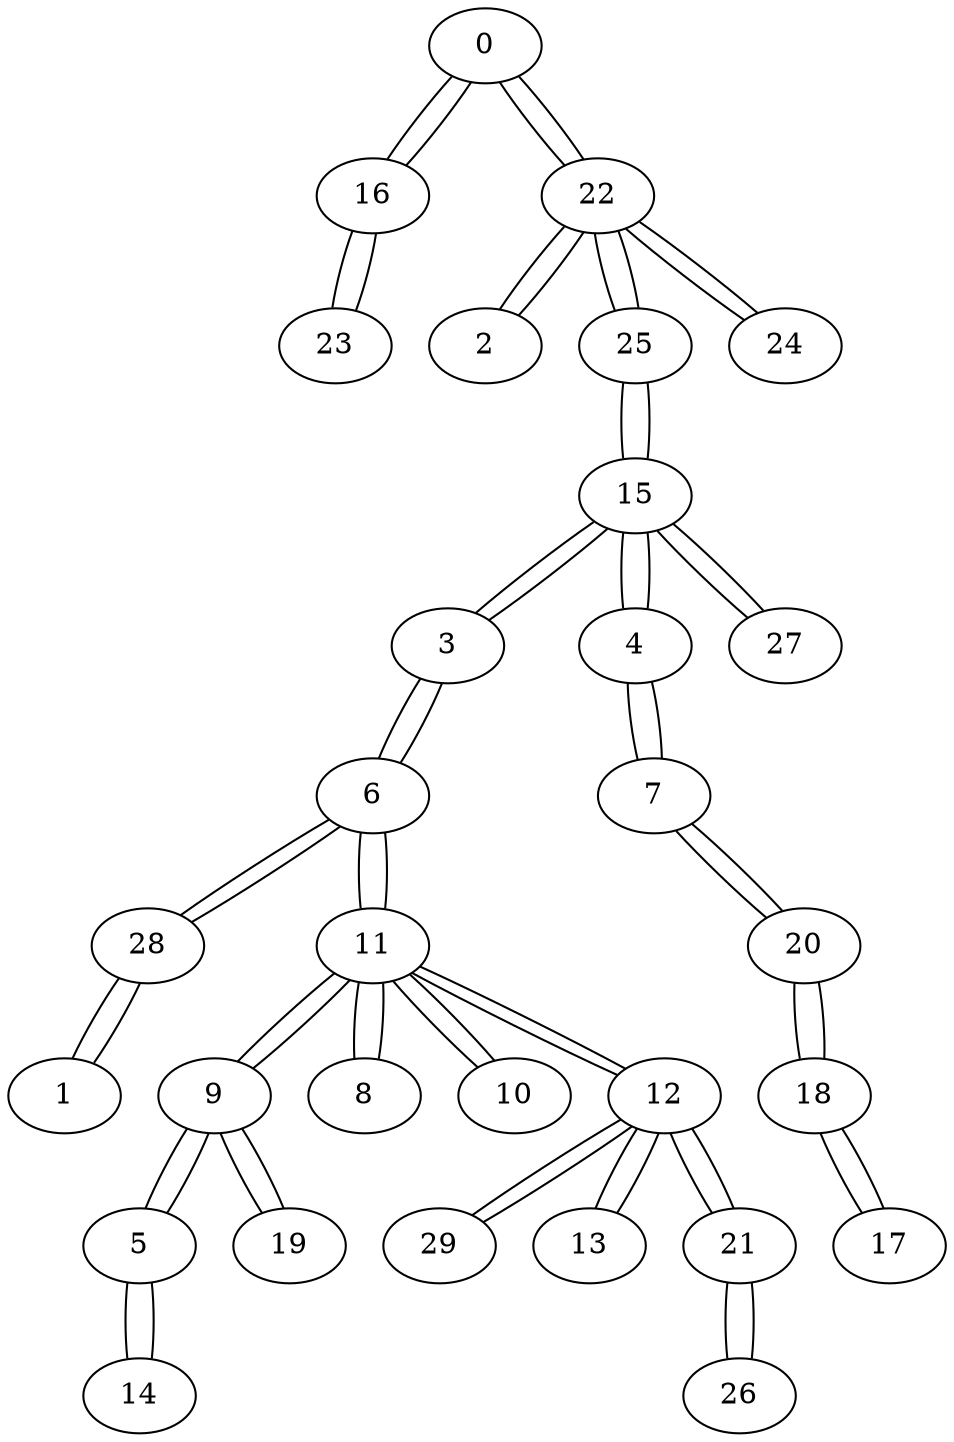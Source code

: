 graph {
0 -- 16 [ distancia=1 ]
0 -- 22 [ distancia=3 ]
1 -- 28 [ distancia=1 ]
2 -- 22 [ distancia=3 ]
3 -- 6 [ distancia=1 ]
3 -- 15 [ distancia=1 ]
4 -- 15 [ distancia=1 ]
4 -- 7 [ distancia=3 ]
5 -- 9 [ distancia=1 ]
5 -- 14 [ distancia=4 ]
6 -- 3 [ distancia=1 ]
6 -- 11 [ distancia=1 ]
6 -- 28 [ distancia=1 ]
7 -- 4 [ distancia=3 ]
7 -- 20 [ distancia=3 ]
8 -- 11 [ distancia=3 ]
9 -- 5 [ distancia=1 ]
9 -- 11 [ distancia=1 ]
9 -- 19 [ distancia=1 ]
10 -- 11 [ distancia=5 ]
11 -- 6 [ distancia=1 ]
11 -- 9 [ distancia=1 ]
11 -- 12 [ distancia=2 ]
11 -- 8 [ distancia=3 ]
11 -- 10 [ distancia=5 ]
12 -- 29 [ distancia=1 ]
12 -- 11 [ distancia=2 ]
12 -- 13 [ distancia=2 ]
12 -- 21 [ distancia=2 ]
13 -- 12 [ distancia=2 ]
14 -- 5 [ distancia=4 ]
15 -- 3 [ distancia=1 ]
15 -- 4 [ distancia=1 ]
15 -- 25 [ distancia=2 ]
15 -- 27 [ distancia=2 ]
16 -- 0 [ distancia=1 ]
16 -- 23 [ distancia=3 ]
17 -- 18 [ distancia=1 ]
18 -- 17 [ distancia=1 ]
18 -- 20 [ distancia=1 ]
19 -- 9 [ distancia=1 ]
20 -- 18 [ distancia=1 ]
20 -- 7 [ distancia=3 ]
21 -- 12 [ distancia=2 ]
21 -- 26 [ distancia=2 ]
22 -- 24 [ distancia=2 ]
22 -- 25 [ distancia=2 ]
22 -- 0 [ distancia=3 ]
22 -- 2 [ distancia=3 ]
23 -- 16 [ distancia=3 ]
24 -- 22 [ distancia=2 ]
25 -- 15 [ distancia=2 ]
25 -- 22 [ distancia=2 ]
26 -- 21 [ distancia=2 ]
27 -- 15 [ distancia=2 ]
28 -- 1 [ distancia=1 ]
28 -- 6 [ distancia=1 ]
29 -- 12 [ distancia=1 ]
}
